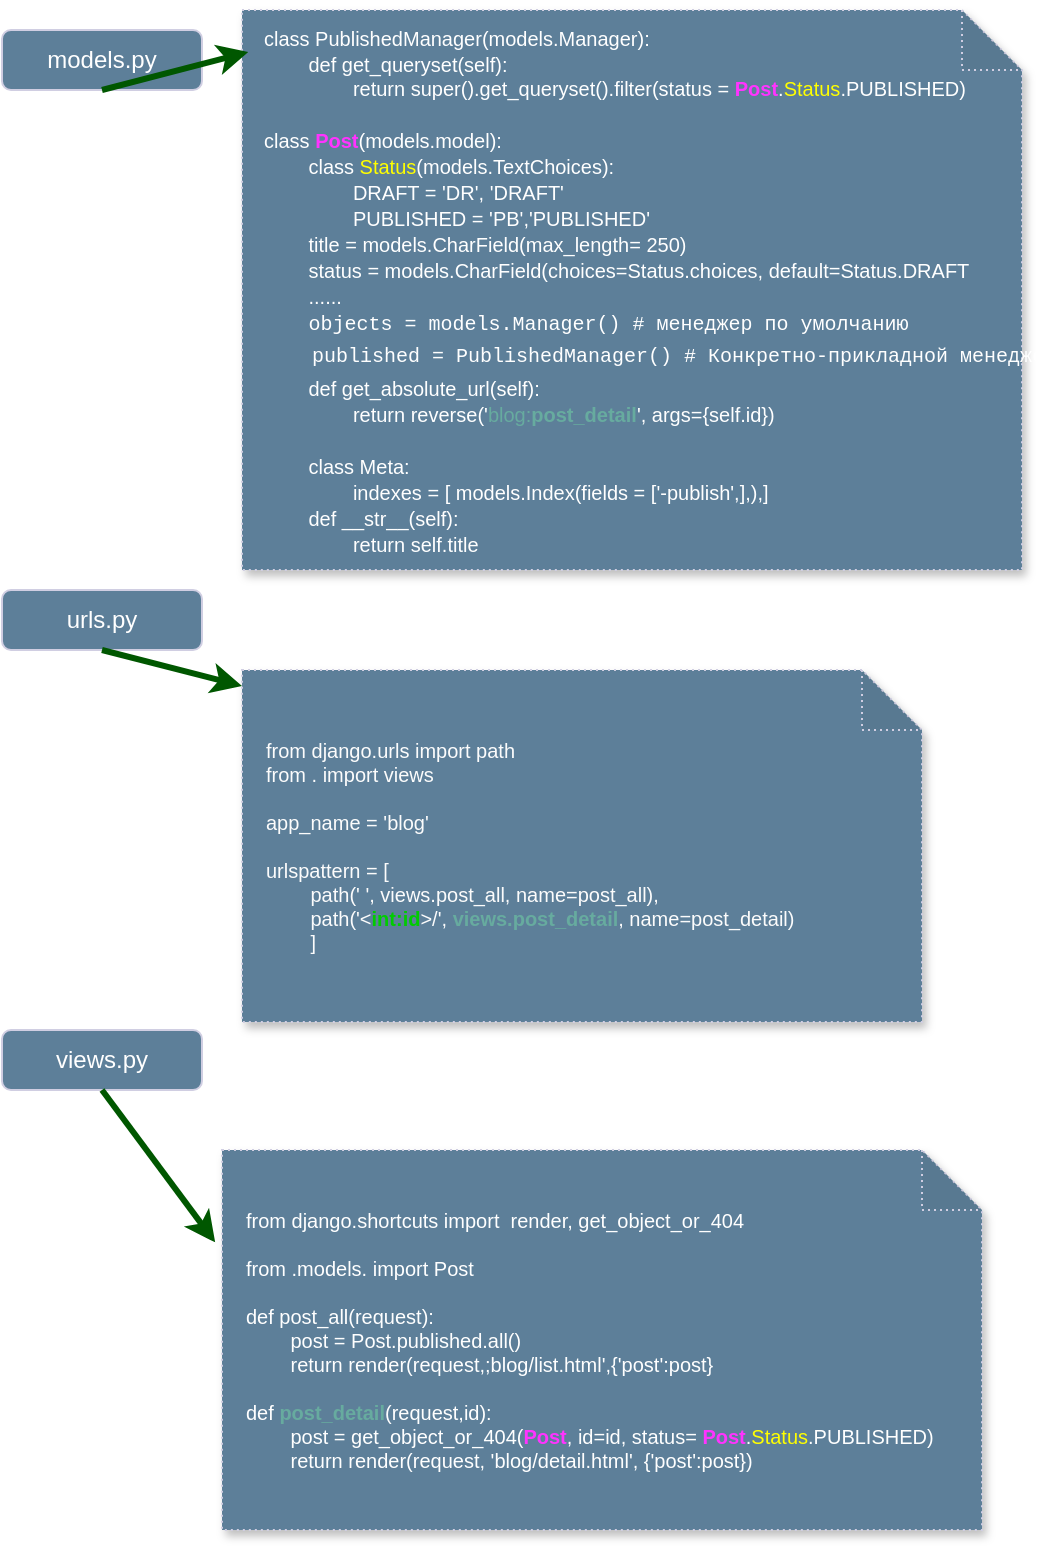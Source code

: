 <mxfile version="24.8.9">
  <diagram name="Page-1" id="2YBvvXClWsGukQMizWep">
    <mxGraphModel dx="672" dy="375" grid="1" gridSize="10" guides="1" tooltips="1" connect="1" arrows="1" fold="1" page="1" pageScale="1" pageWidth="583" pageHeight="827" math="0" shadow="0">
      <root>
        <mxCell id="0" />
        <mxCell id="1" parent="0" />
        <mxCell id="aM9ryv3xv72pqoxQDRHE-1" value="models.py" style="shape=umlLifeline;perimeter=lifelinePerimeter;whiteSpace=wrap;html=1;container=0;dropTarget=0;collapsible=0;recursiveResize=0;outlineConnect=0;portConstraint=eastwest;newEdgeStyle={&quot;edgeStyle&quot;:&quot;elbowEdgeStyle&quot;,&quot;elbow&quot;:&quot;vertical&quot;,&quot;curved&quot;:0,&quot;rounded&quot;:0};labelBackgroundColor=none;fillColor=#5D7F99;strokeColor=#D0CEE2;fontColor=#FFFFFF;rounded=1;size=30;" parent="1" vertex="1">
          <mxGeometry x="40" y="30" width="100" height="30" as="geometry" />
        </mxCell>
        <mxCell id="aM9ryv3xv72pqoxQDRHE-5" value="urls.py" style="shape=umlLifeline;perimeter=lifelinePerimeter;whiteSpace=wrap;html=1;container=0;dropTarget=0;collapsible=0;recursiveResize=0;outlineConnect=0;portConstraint=eastwest;newEdgeStyle={&quot;edgeStyle&quot;:&quot;elbowEdgeStyle&quot;,&quot;elbow&quot;:&quot;vertical&quot;,&quot;curved&quot;:0,&quot;rounded&quot;:0};labelBackgroundColor=none;fillColor=#5D7F99;strokeColor=#D0CEE2;fontColor=#ffffff;rounded=1;" parent="1" vertex="1">
          <mxGeometry x="40" y="310" width="100" height="30" as="geometry" />
        </mxCell>
        <mxCell id="WuuocqJYPW-MGyT3Y1CF-1" value="&lt;div&gt;&lt;font style=&quot;line-height: 130%;&quot;&gt;class PublishedManager(models.Manager):&lt;/font&gt;&lt;/div&gt;&lt;div&gt;&lt;font style=&quot;line-height: 130%;&quot;&gt;&lt;span style=&quot;white-space: pre;&quot;&gt;&#x9;&lt;/span&gt;def get_queryset(self):&lt;br&gt;&lt;/font&gt;&lt;/div&gt;&lt;div&gt;&lt;span style=&quot;white-space: pre;&quot;&gt;&#x9;&lt;/span&gt;&lt;span style=&quot;white-space: pre;&quot;&gt;&#x9;&lt;/span&gt;return super().get_queryset().filter(status = &lt;font color=&quot;#ff33ff&quot;&gt;&lt;b&gt;Post&lt;/b&gt;&lt;/font&gt;.&lt;font color=&quot;#ffff00&quot;&gt;Status&lt;/font&gt;.PUBLISHED)&lt;br&gt;&lt;/div&gt;&lt;div&gt;&lt;font style=&quot;line-height: 130%;&quot;&gt;&lt;br&gt;&lt;/font&gt;&lt;/div&gt;&lt;font style=&quot;line-height: 130%;&quot;&gt;class &lt;b&gt;&lt;font color=&quot;#ff33ff&quot;&gt;Post&lt;/font&gt;&lt;/b&gt;(models.model):&lt;/font&gt;&lt;div style=&quot;line-height: 130%;&quot;&gt;&lt;span style=&quot;white-space: pre;&quot;&gt;&lt;font style=&quot;line-height: 130%;&quot;&gt;&#x9;class &lt;font color=&quot;#ffff00&quot;&gt;Status&lt;/font&gt;(models.TextChoices):&lt;/font&gt;&lt;/span&gt;&lt;br&gt;&lt;/div&gt;&lt;div style=&quot;line-height: 130%;&quot;&gt;&lt;span style=&quot;white-space: pre;&quot;&gt;&lt;font style=&quot;line-height: 130%;&quot;&gt;&lt;span style=&quot;white-space: pre;&quot;&gt;&#x9;&lt;/span&gt;&lt;span style=&quot;white-space: pre;&quot;&gt;&#x9;&lt;/span&gt;DRAFT = &#39;DR&#39;, &#39;DRAFT&#39;&lt;br&gt;&lt;/font&gt;&lt;/span&gt;&lt;/div&gt;&lt;div style=&quot;line-height: 130%;&quot;&gt;&lt;span style=&quot;white-space: pre;&quot;&gt;&lt;font style=&quot;line-height: 130%;&quot;&gt;&lt;span style=&quot;white-space: pre;&quot;&gt;&#x9;&lt;/span&gt;&lt;span style=&quot;white-space: pre;&quot;&gt;&#x9;&lt;/span&gt;PUBLISHED = &#39;PB&#39;,&#39;PUBLISHED&#39;&lt;br&gt;&lt;/font&gt;&lt;/span&gt;&lt;/div&gt;&lt;div style=&quot;line-height: 130%;&quot;&gt;&lt;span style=&quot;white-space: pre;&quot;&gt;&lt;font style=&quot;line-height: 130%;&quot;&gt;&lt;span style=&quot;white-space: pre;&quot;&gt;&#x9;&lt;/span&gt;title = models.CharField(max_length= 250)&lt;/font&gt;&lt;/span&gt;&lt;/div&gt;&lt;div style=&quot;line-height: 130%;&quot;&gt;&lt;span style=&quot;white-space: pre;&quot;&gt;&lt;font style=&quot;line-height: 130%;&quot;&gt;&lt;span style=&quot;white-space: pre;&quot;&gt;&#x9;&lt;/span&gt;status = models.CharField(choices=Status.choices, default=Status.DRAFT&lt;br&gt;&lt;/font&gt;&lt;/span&gt;&lt;/div&gt;&lt;div style=&quot;line-height: 130%;&quot;&gt;&lt;span style=&quot;white-space: pre;&quot;&gt;&lt;font style=&quot;line-height: 130%;&quot;&gt;&lt;span style=&quot;white-space: pre;&quot;&gt;&#x9;&lt;/span&gt;......&lt;br&gt;&lt;/font&gt;&lt;/span&gt;&lt;/div&gt;&lt;div style=&quot;line-height: 130%;&quot;&gt;&lt;span style=&quot;white-space: pre;&quot;&gt;&lt;font style=&quot;line-height: 130%;&quot;&gt;&lt;span style=&quot;white-space: pre;&quot;&gt;&#x9;&lt;/span&gt;&lt;/font&gt;&lt;/span&gt;&lt;font&gt;&lt;span style=&quot;font-family: Consolas, &amp;quot;Courier New&amp;quot;, monospace; white-space: pre;&quot;&gt;objects = models.Manager() &lt;/span&gt;&lt;span style=&quot;font-family: Consolas, &amp;quot;Courier New&amp;quot;, monospace; white-space: pre;&quot;&gt;# менеджер по умолчанию&lt;/span&gt;&lt;/font&gt;&lt;/div&gt;&lt;div style=&quot;font-family: Consolas, &amp;quot;Courier New&amp;quot;, monospace; line-height: 19px; white-space: pre;&quot;&gt;&lt;div style=&quot;&quot;&gt;&lt;font style=&quot;&quot;&gt;&amp;nbsp; &amp;nbsp; published = PublishedManager() # Конкретно-прикладной менеджер&lt;/font&gt;&lt;/div&gt;&lt;/div&gt;&lt;div style=&quot;line-height: 130%;&quot;&gt;&lt;/div&gt;&lt;div style=&quot;line-height: 130%;&quot;&gt;&lt;span style=&quot;white-space: pre;&quot;&gt;&lt;font style=&quot;line-height: 130%;&quot;&gt;&lt;span style=&quot;white-space: pre;&quot;&gt;&#x9;&lt;/span&gt;def get_absolute_url(self):&lt;br&gt;&lt;/font&gt;&lt;/span&gt;&lt;/div&gt;&lt;div style=&quot;line-height: 130%;&quot;&gt;&lt;span style=&quot;white-space: pre;&quot;&gt;&lt;font style=&quot;line-height: 130%;&quot;&gt;&lt;span style=&quot;white-space: pre;&quot;&gt;&#x9;&lt;/span&gt;&lt;span style=&quot;white-space: pre;&quot;&gt;&#x9;&lt;/span&gt;return reverse(&#39;&lt;font color=&quot;#67ab9f&quot;&gt;blog:&lt;b&gt;post_detail&lt;/b&gt;&lt;/font&gt;&#39;, args={self.id})&lt;br&gt;&lt;/font&gt;&lt;/span&gt;&lt;/div&gt;&lt;div style=&quot;line-height: 130%;&quot;&gt;&lt;span style=&quot;white-space: pre;&quot;&gt;&lt;font style=&quot;line-height: 130%;&quot;&gt;&lt;span style=&quot;white-space: pre;&quot;&gt;&#x9;&lt;/span&gt;&lt;br&gt;&lt;/font&gt;&lt;/span&gt;&lt;/div&gt;&lt;div style=&quot;line-height: 130%;&quot;&gt;&lt;span style=&quot;white-space: pre;&quot;&gt;&lt;span style=&quot;white-space: pre;&quot;&gt;&#x9;&lt;/span&gt;class Meta:&lt;br&gt;&lt;/span&gt;&lt;/div&gt;&lt;div style=&quot;line-height: 130%;&quot;&gt;&lt;span style=&quot;white-space: pre;&quot;&gt;&lt;span style=&quot;white-space: pre;&quot;&gt;&#x9;&lt;/span&gt;&lt;span style=&quot;white-space: pre;&quot;&gt;&#x9;&lt;/span&gt;indexes = [ models.Index(fields = [&#39;-publish&#39;,],),]&lt;br&gt;&lt;/span&gt;&lt;/div&gt;&lt;div style=&quot;line-height: 130%;&quot;&gt;&lt;span style=&quot;white-space: pre;&quot;&gt;&lt;span style=&quot;white-space: pre;&quot;&gt;&#x9;&lt;/span&gt;def __str__(self):&lt;br&gt;&lt;/span&gt;&lt;/div&gt;&lt;div style=&quot;line-height: 130%;&quot;&gt;&lt;span style=&quot;white-space: pre;&quot;&gt;&lt;span style=&quot;white-space: pre;&quot;&gt;&#x9;&lt;/span&gt;&lt;span style=&quot;white-space: pre;&quot;&gt;&#x9;&lt;/span&gt;return self.title&lt;/span&gt;&lt;/div&gt;" style="shape=note;whiteSpace=wrap;html=1;backgroundOutline=1;darkOpacity=0.05;align=left;dashed=1;dashPattern=1 2;fillColor=#5D7F99;shadow=1;fontColor=#FFFFFF;fontStyle=0;fontSize=10;labelBackgroundColor=none;strokeColor=#D0CEE2;rounded=1;spacingLeft=9;" vertex="1" parent="1">
          <mxGeometry x="160" y="20" width="390" height="280" as="geometry" />
        </mxCell>
        <mxCell id="WuuocqJYPW-MGyT3Y1CF-2" value="" style="endArrow=classic;html=1;rounded=1;strokeColor=#005700;fontColor=#1A1A1A;strokeWidth=3;fillColor=#008a00;entryX=0.008;entryY=0.075;entryDx=0;entryDy=0;entryPerimeter=0;" edge="1" parent="1" source="aM9ryv3xv72pqoxQDRHE-1" target="WuuocqJYPW-MGyT3Y1CF-1">
          <mxGeometry width="50" height="50" relative="1" as="geometry">
            <mxPoint x="240" y="240" as="sourcePoint" />
            <mxPoint x="90" y="127" as="targetPoint" />
            <Array as="points" />
          </mxGeometry>
        </mxCell>
        <mxCell id="WuuocqJYPW-MGyT3Y1CF-3" value="from django.urls import path&lt;div&gt;from . import views&lt;/div&gt;&lt;div&gt;&lt;br&gt;&lt;/div&gt;&lt;div&gt;app_name = &#39;blog&#39;&lt;br&gt;&lt;div&gt;&lt;br&gt;&lt;/div&gt;&lt;div&gt;urlspattern = [&lt;/div&gt;&lt;div&gt;&lt;span style=&quot;white-space: pre;&quot;&gt;&#x9;&lt;/span&gt;path(&#39; &#39;, views.post_all, name=post_all),&lt;br&gt;&lt;/div&gt;&lt;div&gt;&lt;span style=&quot;white-space: pre;&quot;&gt;&#x9;&lt;/span&gt;path(&#39;&amp;lt;&lt;font color=&quot;#00cc00&quot;&gt;&lt;b&gt;int:id&lt;/b&gt;&lt;/font&gt;&amp;gt;/&#39;, &lt;font color=&quot;#67ab9f&quot;&gt;&lt;b&gt;views.post_detail&lt;/b&gt;&lt;/font&gt;, name=post_detail)&lt;br&gt;&lt;/div&gt;&lt;div&gt;&lt;span style=&quot;white-space: pre;&quot;&gt;&#x9;&lt;/span&gt;]&lt;br&gt;&lt;/div&gt;&lt;/div&gt;" style="shape=note;whiteSpace=wrap;html=1;backgroundOutline=1;darkOpacity=0.05;align=left;dashed=1;dashPattern=1 2;fillColor=#5D7F99;shadow=1;fontColor=#fcfcfc;fontStyle=0;fontSize=10;labelBackgroundColor=none;strokeColor=#D0CEE2;rounded=1;spacingLeft=10;" vertex="1" parent="1">
          <mxGeometry x="160" y="350" width="340" height="176" as="geometry" />
        </mxCell>
        <mxCell id="WuuocqJYPW-MGyT3Y1CF-4" value="" style="endArrow=classic;html=1;rounded=1;strokeColor=#005700;fontColor=#1A1A1A;fillColor=#008a00;strokeWidth=3;" edge="1" parent="1" source="aM9ryv3xv72pqoxQDRHE-5" target="WuuocqJYPW-MGyT3Y1CF-3">
          <mxGeometry width="50" height="50" relative="1" as="geometry">
            <mxPoint x="380" y="130" as="sourcePoint" />
            <mxPoint x="430" y="80" as="targetPoint" />
          </mxGeometry>
        </mxCell>
        <mxCell id="WuuocqJYPW-MGyT3Y1CF-5" value="&lt;div&gt;&lt;div&gt;from django.shortcuts import&amp;nbsp; render, get_object_or_404&lt;/div&gt;&lt;/div&gt;&lt;div&gt;&lt;br&gt;&lt;/div&gt;&lt;div&gt;from .models. import Post&lt;/div&gt;&lt;div&gt;&lt;br&gt;&lt;/div&gt;&lt;div&gt;def post_all(request):&lt;/div&gt;&lt;div&gt;&lt;span style=&quot;white-space: pre;&quot;&gt;&#x9;&lt;/span&gt;post = Post.published.all()&amp;nbsp;&lt;/div&gt;&lt;div&gt;&lt;span style=&quot;white-space: pre;&quot;&gt;&#x9;&lt;/span&gt;return render(request,;blog/list.html&#39;,{&#39;post&#39;:post}&lt;br&gt;&lt;/div&gt;&lt;div&gt;&lt;br&gt;&lt;/div&gt;&lt;div&gt;def&lt;font color=&quot;#67ab9f&quot;&gt; &lt;b&gt;post_detail&lt;/b&gt;&lt;/font&gt;(request,id):&lt;/div&gt;&lt;div&gt;&lt;span style=&quot;white-space: pre;&quot;&gt;&#x9;&lt;/span&gt;post = get_object_or_404(&lt;font color=&quot;#ff33ff&quot;&gt;&lt;b&gt;Post&lt;/b&gt;&lt;/font&gt;, id=id, status= &lt;font color=&quot;#ff33ff&quot;&gt;&lt;b&gt;Post&lt;/b&gt;&lt;/font&gt;.&lt;font color=&quot;#ffff00&quot;&gt;Status&lt;/font&gt;.PUBLISHED)&lt;br&gt;&lt;/div&gt;&lt;div&gt;&lt;span style=&quot;white-space: pre;&quot;&gt;&#x9;&lt;/span&gt;return render(request, &#39;blog/detail.html&#39;, {&#39;post&#39;:post})&lt;br&gt;&lt;/div&gt;" style="shape=note;whiteSpace=wrap;html=1;backgroundOutline=1;darkOpacity=0.05;align=left;dashed=1;dashPattern=1 2;fillColor=#5D7F99;shadow=1;fontColor=#ffffff;fontStyle=0;fontSize=10;labelBackgroundColor=none;strokeColor=#D0CEE2;rounded=1;spacingLeft=10;" vertex="1" parent="1">
          <mxGeometry x="150" y="590" width="380" height="190" as="geometry" />
        </mxCell>
        <mxCell id="WuuocqJYPW-MGyT3Y1CF-6" value="views.py" style="shape=umlLifeline;perimeter=lifelinePerimeter;whiteSpace=wrap;html=1;container=0;dropTarget=0;collapsible=0;recursiveResize=0;outlineConnect=0;portConstraint=eastwest;newEdgeStyle={&quot;edgeStyle&quot;:&quot;elbowEdgeStyle&quot;,&quot;elbow&quot;:&quot;vertical&quot;,&quot;curved&quot;:0,&quot;rounded&quot;:0};labelBackgroundColor=none;fillColor=#5D7F99;strokeColor=#D0CEE2;fontColor=#ffffff;rounded=1;size=30;" vertex="1" parent="1">
          <mxGeometry x="40" y="530" width="100" height="30" as="geometry" />
        </mxCell>
        <mxCell id="WuuocqJYPW-MGyT3Y1CF-7" value="" style="endArrow=classic;html=1;rounded=1;strokeColor=#005700;fontColor=#1A1A1A;entryX=-0.009;entryY=0.243;entryDx=0;entryDy=0;entryPerimeter=0;fillColor=#008a00;strokeWidth=3;" edge="1" parent="1" source="WuuocqJYPW-MGyT3Y1CF-6" target="WuuocqJYPW-MGyT3Y1CF-5">
          <mxGeometry width="50" height="50" relative="1" as="geometry">
            <mxPoint x="270" y="360" as="sourcePoint" />
            <mxPoint x="320" y="310" as="targetPoint" />
          </mxGeometry>
        </mxCell>
      </root>
    </mxGraphModel>
  </diagram>
</mxfile>
